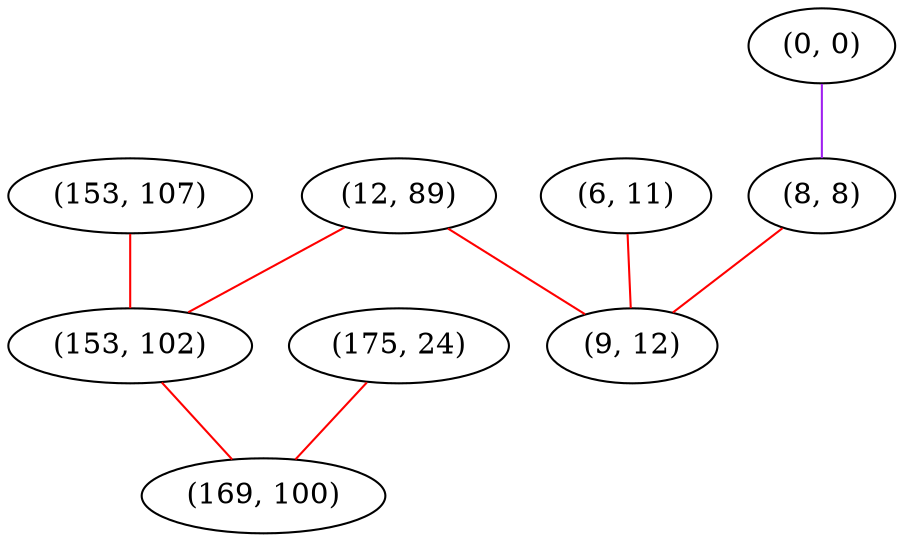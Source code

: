 graph "" {
"(153, 107)";
"(175, 24)";
"(6, 11)";
"(12, 89)";
"(153, 102)";
"(0, 0)";
"(8, 8)";
"(169, 100)";
"(9, 12)";
"(153, 107)" -- "(153, 102)"  [color=red, key=0, weight=1];
"(175, 24)" -- "(169, 100)"  [color=red, key=0, weight=1];
"(6, 11)" -- "(9, 12)"  [color=red, key=0, weight=1];
"(12, 89)" -- "(153, 102)"  [color=red, key=0, weight=1];
"(12, 89)" -- "(9, 12)"  [color=red, key=0, weight=1];
"(153, 102)" -- "(169, 100)"  [color=red, key=0, weight=1];
"(0, 0)" -- "(8, 8)"  [color=purple, key=0, weight=4];
"(8, 8)" -- "(9, 12)"  [color=red, key=0, weight=1];
}
